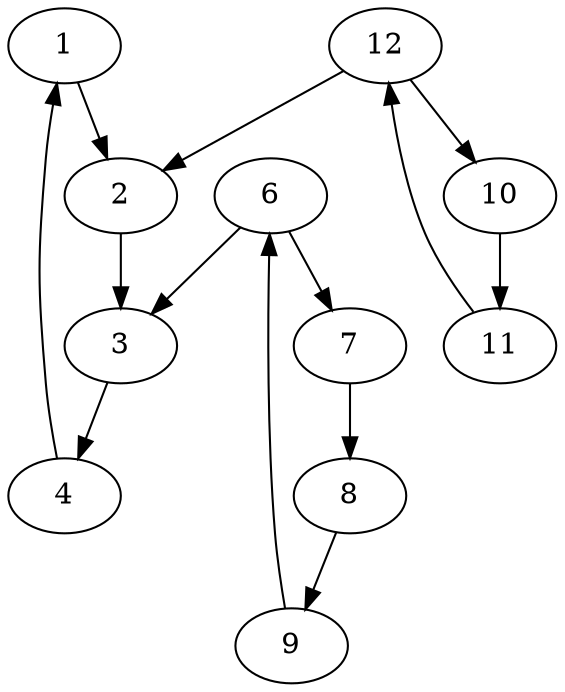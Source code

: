 digraph
{
    1 -> 2;
    2 -> 3;
    3 -> 4;
    4 -> 1;
    6 -> 3;
    6 -> 7;
    7 -> 8;
    8 -> 9;
    9 -> 6;
    12 -> 2;
    12 -> 10;
    10 -> 11;
    11 -> 12;
}